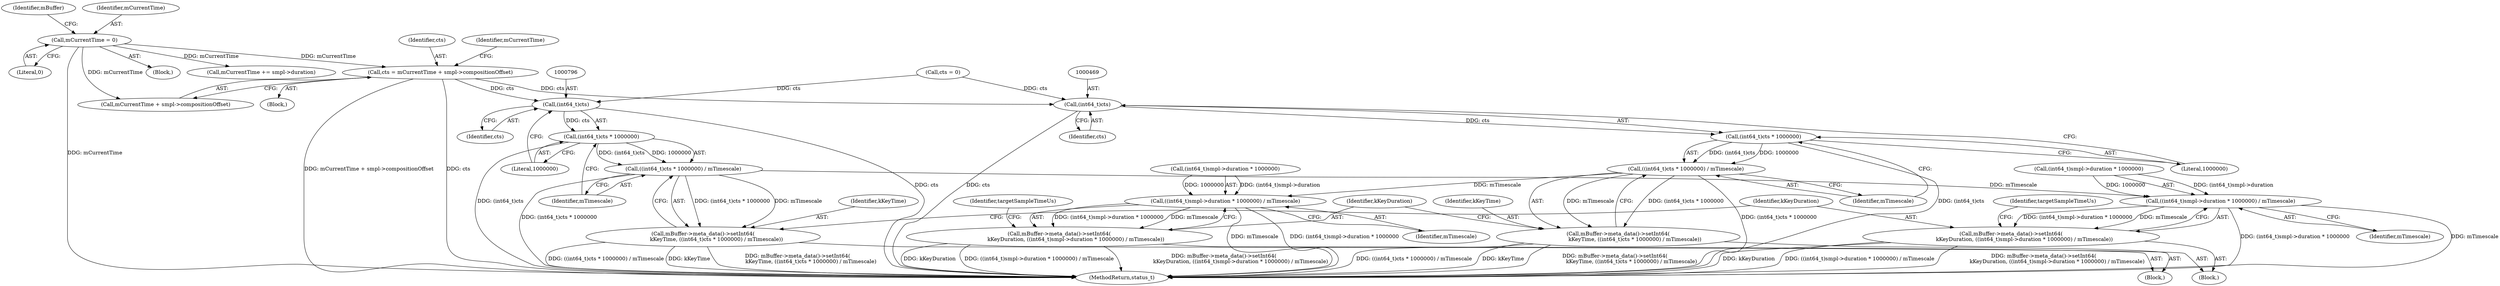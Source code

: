 digraph "0_Android_d48f0f145f8f0f4472bc0af668ac9a8bce44ba9b@integer" {
"1000337" [label="(Call,cts = mCurrentTime + smpl->compositionOffset)"];
"1000247" [label="(Call,mCurrentTime = 0)"];
"1000468" [label="(Call,(int64_t)cts)"];
"1000467" [label="(Call,(int64_t)cts * 1000000)"];
"1000466" [label="(Call,((int64_t)cts * 1000000) / mTimescale)"];
"1000464" [label="(Call,mBuffer->meta_data()->setInt64(\n                    kKeyTime, ((int64_t)cts * 1000000) / mTimescale))"];
"1000475" [label="(Call,((int64_t)smpl->duration * 1000000) / mTimescale)"];
"1000473" [label="(Call,mBuffer->meta_data()->setInt64(\n                    kKeyDuration, ((int64_t)smpl->duration * 1000000) / mTimescale))"];
"1000795" [label="(Call,(int64_t)cts)"];
"1000794" [label="(Call,(int64_t)cts * 1000000)"];
"1000793" [label="(Call,((int64_t)cts * 1000000) / mTimescale)"];
"1000791" [label="(Call,mBuffer->meta_data()->setInt64(\n                kKeyTime, ((int64_t)cts * 1000000) / mTimescale))"];
"1000802" [label="(Call,((int64_t)smpl->duration * 1000000) / mTimescale)"];
"1000800" [label="(Call,mBuffer->meta_data()->setInt64(\n                kKeyDuration, ((int64_t)smpl->duration * 1000000) / mTimescale))"];
"1000813" [label="(Identifier,targetSampleTimeUs)"];
"1000283" [label="(Block,)"];
"1000470" [label="(Identifier,cts)"];
"1000801" [label="(Identifier,kKeyDuration)"];
"1000486" [label="(Identifier,targetSampleTimeUs)"];
"1000467" [label="(Call,(int64_t)cts * 1000000)"];
"1000249" [label="(Literal,0)"];
"1000472" [label="(Identifier,mTimescale)"];
"1000247" [label="(Call,mCurrentTime = 0)"];
"1000836" [label="(MethodReturn,status_t)"];
"1000465" [label="(Identifier,kKeyTime)"];
"1000794" [label="(Call,(int64_t)cts * 1000000)"];
"1000468" [label="(Call,(int64_t)cts)"];
"1000252" [label="(Identifier,mBuffer)"];
"1000339" [label="(Call,mCurrentTime + smpl->compositionOffset)"];
"1000483" [label="(Identifier,mTimescale)"];
"1000791" [label="(Call,mBuffer->meta_data()->setInt64(\n                kKeyTime, ((int64_t)cts * 1000000) / mTimescale))"];
"1000337" [label="(Call,cts = mCurrentTime + smpl->compositionOffset)"];
"1000797" [label="(Identifier,cts)"];
"1000793" [label="(Call,((int64_t)cts * 1000000) / mTimescale)"];
"1000800" [label="(Call,mBuffer->meta_data()->setInt64(\n                kKeyDuration, ((int64_t)smpl->duration * 1000000) / mTimescale))"];
"1000268" [label="(Call,cts = 0)"];
"1000338" [label="(Identifier,cts)"];
"1000471" [label="(Literal,1000000)"];
"1000466" [label="(Call,((int64_t)cts * 1000000) / mTimescale)"];
"1000232" [label="(Block,)"];
"1000803" [label="(Call,(int64_t)smpl->duration * 1000000)"];
"1000799" [label="(Identifier,mTimescale)"];
"1000464" [label="(Call,mBuffer->meta_data()->setInt64(\n                    kKeyTime, ((int64_t)cts * 1000000) / mTimescale))"];
"1000810" [label="(Identifier,mTimescale)"];
"1000795" [label="(Call,(int64_t)cts)"];
"1000473" [label="(Call,mBuffer->meta_data()->setInt64(\n                    kKeyDuration, ((int64_t)smpl->duration * 1000000) / mTimescale))"];
"1000792" [label="(Identifier,kKeyTime)"];
"1000432" [label="(Block,)"];
"1000476" [label="(Call,(int64_t)smpl->duration * 1000000)"];
"1000592" [label="(Block,)"];
"1000475" [label="(Call,((int64_t)smpl->duration * 1000000) / mTimescale)"];
"1000474" [label="(Identifier,kKeyDuration)"];
"1000248" [label="(Identifier,mCurrentTime)"];
"1000344" [label="(Call,mCurrentTime += smpl->duration)"];
"1000345" [label="(Identifier,mCurrentTime)"];
"1000802" [label="(Call,((int64_t)smpl->duration * 1000000) / mTimescale)"];
"1000798" [label="(Literal,1000000)"];
"1000337" -> "1000283"  [label="AST: "];
"1000337" -> "1000339"  [label="CFG: "];
"1000338" -> "1000337"  [label="AST: "];
"1000339" -> "1000337"  [label="AST: "];
"1000345" -> "1000337"  [label="CFG: "];
"1000337" -> "1000836"  [label="DDG: mCurrentTime + smpl->compositionOffset"];
"1000337" -> "1000836"  [label="DDG: cts"];
"1000247" -> "1000337"  [label="DDG: mCurrentTime"];
"1000337" -> "1000468"  [label="DDG: cts"];
"1000337" -> "1000795"  [label="DDG: cts"];
"1000247" -> "1000232"  [label="AST: "];
"1000247" -> "1000249"  [label="CFG: "];
"1000248" -> "1000247"  [label="AST: "];
"1000249" -> "1000247"  [label="AST: "];
"1000252" -> "1000247"  [label="CFG: "];
"1000247" -> "1000836"  [label="DDG: mCurrentTime"];
"1000247" -> "1000339"  [label="DDG: mCurrentTime"];
"1000247" -> "1000344"  [label="DDG: mCurrentTime"];
"1000468" -> "1000467"  [label="AST: "];
"1000468" -> "1000470"  [label="CFG: "];
"1000469" -> "1000468"  [label="AST: "];
"1000470" -> "1000468"  [label="AST: "];
"1000471" -> "1000468"  [label="CFG: "];
"1000468" -> "1000836"  [label="DDG: cts"];
"1000468" -> "1000467"  [label="DDG: cts"];
"1000268" -> "1000468"  [label="DDG: cts"];
"1000467" -> "1000466"  [label="AST: "];
"1000467" -> "1000471"  [label="CFG: "];
"1000471" -> "1000467"  [label="AST: "];
"1000472" -> "1000467"  [label="CFG: "];
"1000467" -> "1000836"  [label="DDG: (int64_t)cts"];
"1000467" -> "1000466"  [label="DDG: (int64_t)cts"];
"1000467" -> "1000466"  [label="DDG: 1000000"];
"1000466" -> "1000464"  [label="AST: "];
"1000466" -> "1000472"  [label="CFG: "];
"1000472" -> "1000466"  [label="AST: "];
"1000464" -> "1000466"  [label="CFG: "];
"1000466" -> "1000836"  [label="DDG: (int64_t)cts * 1000000"];
"1000466" -> "1000464"  [label="DDG: (int64_t)cts * 1000000"];
"1000466" -> "1000464"  [label="DDG: mTimescale"];
"1000466" -> "1000475"  [label="DDG: mTimescale"];
"1000464" -> "1000432"  [label="AST: "];
"1000465" -> "1000464"  [label="AST: "];
"1000474" -> "1000464"  [label="CFG: "];
"1000464" -> "1000836"  [label="DDG: kKeyTime"];
"1000464" -> "1000836"  [label="DDG: mBuffer->meta_data()->setInt64(\n                    kKeyTime, ((int64_t)cts * 1000000) / mTimescale)"];
"1000464" -> "1000836"  [label="DDG: ((int64_t)cts * 1000000) / mTimescale"];
"1000475" -> "1000473"  [label="AST: "];
"1000475" -> "1000483"  [label="CFG: "];
"1000476" -> "1000475"  [label="AST: "];
"1000483" -> "1000475"  [label="AST: "];
"1000473" -> "1000475"  [label="CFG: "];
"1000475" -> "1000836"  [label="DDG: mTimescale"];
"1000475" -> "1000836"  [label="DDG: (int64_t)smpl->duration * 1000000"];
"1000475" -> "1000473"  [label="DDG: (int64_t)smpl->duration * 1000000"];
"1000475" -> "1000473"  [label="DDG: mTimescale"];
"1000476" -> "1000475"  [label="DDG: (int64_t)smpl->duration"];
"1000476" -> "1000475"  [label="DDG: 1000000"];
"1000473" -> "1000432"  [label="AST: "];
"1000474" -> "1000473"  [label="AST: "];
"1000486" -> "1000473"  [label="CFG: "];
"1000473" -> "1000836"  [label="DDG: kKeyDuration"];
"1000473" -> "1000836"  [label="DDG: ((int64_t)smpl->duration * 1000000) / mTimescale"];
"1000473" -> "1000836"  [label="DDG: mBuffer->meta_data()->setInt64(\n                    kKeyDuration, ((int64_t)smpl->duration * 1000000) / mTimescale)"];
"1000795" -> "1000794"  [label="AST: "];
"1000795" -> "1000797"  [label="CFG: "];
"1000796" -> "1000795"  [label="AST: "];
"1000797" -> "1000795"  [label="AST: "];
"1000798" -> "1000795"  [label="CFG: "];
"1000795" -> "1000836"  [label="DDG: cts"];
"1000795" -> "1000794"  [label="DDG: cts"];
"1000268" -> "1000795"  [label="DDG: cts"];
"1000794" -> "1000793"  [label="AST: "];
"1000794" -> "1000798"  [label="CFG: "];
"1000798" -> "1000794"  [label="AST: "];
"1000799" -> "1000794"  [label="CFG: "];
"1000794" -> "1000836"  [label="DDG: (int64_t)cts"];
"1000794" -> "1000793"  [label="DDG: (int64_t)cts"];
"1000794" -> "1000793"  [label="DDG: 1000000"];
"1000793" -> "1000791"  [label="AST: "];
"1000793" -> "1000799"  [label="CFG: "];
"1000799" -> "1000793"  [label="AST: "];
"1000791" -> "1000793"  [label="CFG: "];
"1000793" -> "1000836"  [label="DDG: (int64_t)cts * 1000000"];
"1000793" -> "1000791"  [label="DDG: (int64_t)cts * 1000000"];
"1000793" -> "1000791"  [label="DDG: mTimescale"];
"1000793" -> "1000802"  [label="DDG: mTimescale"];
"1000791" -> "1000592"  [label="AST: "];
"1000792" -> "1000791"  [label="AST: "];
"1000801" -> "1000791"  [label="CFG: "];
"1000791" -> "1000836"  [label="DDG: kKeyTime"];
"1000791" -> "1000836"  [label="DDG: mBuffer->meta_data()->setInt64(\n                kKeyTime, ((int64_t)cts * 1000000) / mTimescale)"];
"1000791" -> "1000836"  [label="DDG: ((int64_t)cts * 1000000) / mTimescale"];
"1000802" -> "1000800"  [label="AST: "];
"1000802" -> "1000810"  [label="CFG: "];
"1000803" -> "1000802"  [label="AST: "];
"1000810" -> "1000802"  [label="AST: "];
"1000800" -> "1000802"  [label="CFG: "];
"1000802" -> "1000836"  [label="DDG: mTimescale"];
"1000802" -> "1000836"  [label="DDG: (int64_t)smpl->duration * 1000000"];
"1000802" -> "1000800"  [label="DDG: (int64_t)smpl->duration * 1000000"];
"1000802" -> "1000800"  [label="DDG: mTimescale"];
"1000803" -> "1000802"  [label="DDG: (int64_t)smpl->duration"];
"1000803" -> "1000802"  [label="DDG: 1000000"];
"1000800" -> "1000592"  [label="AST: "];
"1000801" -> "1000800"  [label="AST: "];
"1000813" -> "1000800"  [label="CFG: "];
"1000800" -> "1000836"  [label="DDG: ((int64_t)smpl->duration * 1000000) / mTimescale"];
"1000800" -> "1000836"  [label="DDG: mBuffer->meta_data()->setInt64(\n                kKeyDuration, ((int64_t)smpl->duration * 1000000) / mTimescale)"];
"1000800" -> "1000836"  [label="DDG: kKeyDuration"];
}
